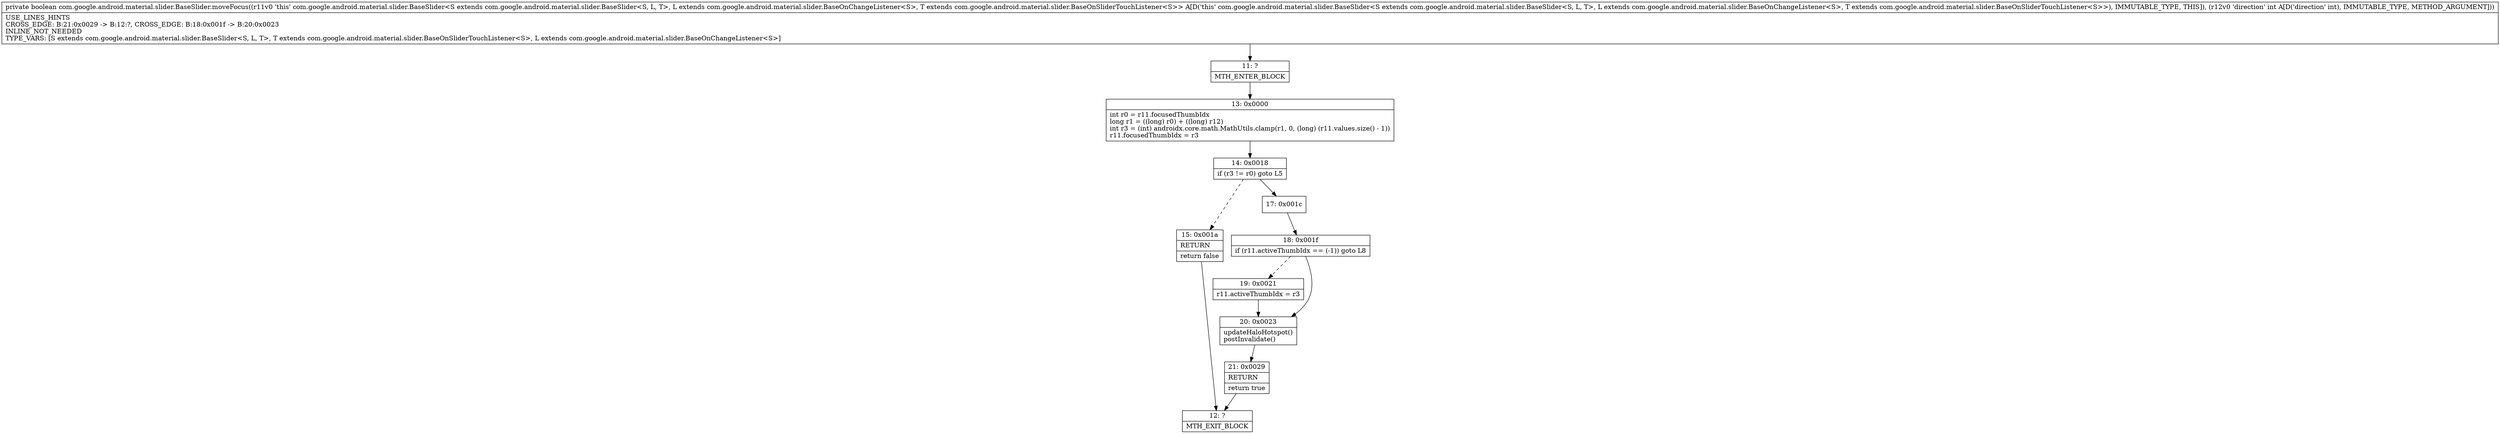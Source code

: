 digraph "CFG forcom.google.android.material.slider.BaseSlider.moveFocus(I)Z" {
Node_11 [shape=record,label="{11\:\ ?|MTH_ENTER_BLOCK\l}"];
Node_13 [shape=record,label="{13\:\ 0x0000|int r0 = r11.focusedThumbIdx\llong r1 = ((long) r0) + ((long) r12)\lint r3 = (int) androidx.core.math.MathUtils.clamp(r1, 0, (long) (r11.values.size() \- 1))\lr11.focusedThumbIdx = r3\l}"];
Node_14 [shape=record,label="{14\:\ 0x0018|if (r3 != r0) goto L5\l}"];
Node_15 [shape=record,label="{15\:\ 0x001a|RETURN\l|return false\l}"];
Node_12 [shape=record,label="{12\:\ ?|MTH_EXIT_BLOCK\l}"];
Node_17 [shape=record,label="{17\:\ 0x001c}"];
Node_18 [shape=record,label="{18\:\ 0x001f|if (r11.activeThumbIdx == (\-1)) goto L8\l}"];
Node_19 [shape=record,label="{19\:\ 0x0021|r11.activeThumbIdx = r3\l}"];
Node_20 [shape=record,label="{20\:\ 0x0023|updateHaloHotspot()\lpostInvalidate()\l}"];
Node_21 [shape=record,label="{21\:\ 0x0029|RETURN\l|return true\l}"];
MethodNode[shape=record,label="{private boolean com.google.android.material.slider.BaseSlider.moveFocus((r11v0 'this' com.google.android.material.slider.BaseSlider\<S extends com.google.android.material.slider.BaseSlider\<S, L, T\>, L extends com.google.android.material.slider.BaseOnChangeListener\<S\>, T extends com.google.android.material.slider.BaseOnSliderTouchListener\<S\>\> A[D('this' com.google.android.material.slider.BaseSlider\<S extends com.google.android.material.slider.BaseSlider\<S, L, T\>, L extends com.google.android.material.slider.BaseOnChangeListener\<S\>, T extends com.google.android.material.slider.BaseOnSliderTouchListener\<S\>\>), IMMUTABLE_TYPE, THIS]), (r12v0 'direction' int A[D('direction' int), IMMUTABLE_TYPE, METHOD_ARGUMENT]))  | USE_LINES_HINTS\lCROSS_EDGE: B:21:0x0029 \-\> B:12:?, CROSS_EDGE: B:18:0x001f \-\> B:20:0x0023\lINLINE_NOT_NEEDED\lTYPE_VARS: [S extends com.google.android.material.slider.BaseSlider\<S, L, T\>, T extends com.google.android.material.slider.BaseOnSliderTouchListener\<S\>, L extends com.google.android.material.slider.BaseOnChangeListener\<S\>]\l}"];
MethodNode -> Node_11;Node_11 -> Node_13;
Node_13 -> Node_14;
Node_14 -> Node_15[style=dashed];
Node_14 -> Node_17;
Node_15 -> Node_12;
Node_17 -> Node_18;
Node_18 -> Node_19[style=dashed];
Node_18 -> Node_20;
Node_19 -> Node_20;
Node_20 -> Node_21;
Node_21 -> Node_12;
}

